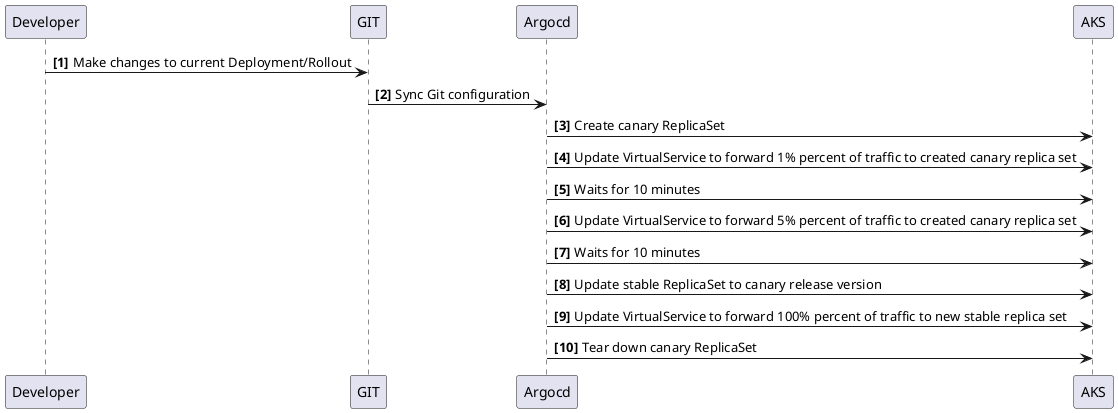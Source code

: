 @startuml argocdcanary
autonumber "<b>[0]"
Developer -> GIT : Make changes to current Deployment/Rollout
GIT -> Argocd : Sync Git configuration
Argocd -> AKS : Create canary ReplicaSet
Argocd -> AKS : Update VirtualService to forward 1% percent of traffic to created canary replica set
Argocd -> AKS : Waits for 10 minutes
Argocd -> AKS : Update VirtualService to forward 5% percent of traffic to created canary replica set
Argocd -> AKS : Waits for 10 minutes
Argocd -> AKS : Update stable ReplicaSet to canary release version
Argocd -> AKS : Update VirtualService to forward 100% percent of traffic to new stable replica set
Argocd -> AKS : Tear down canary ReplicaSet
@enduml